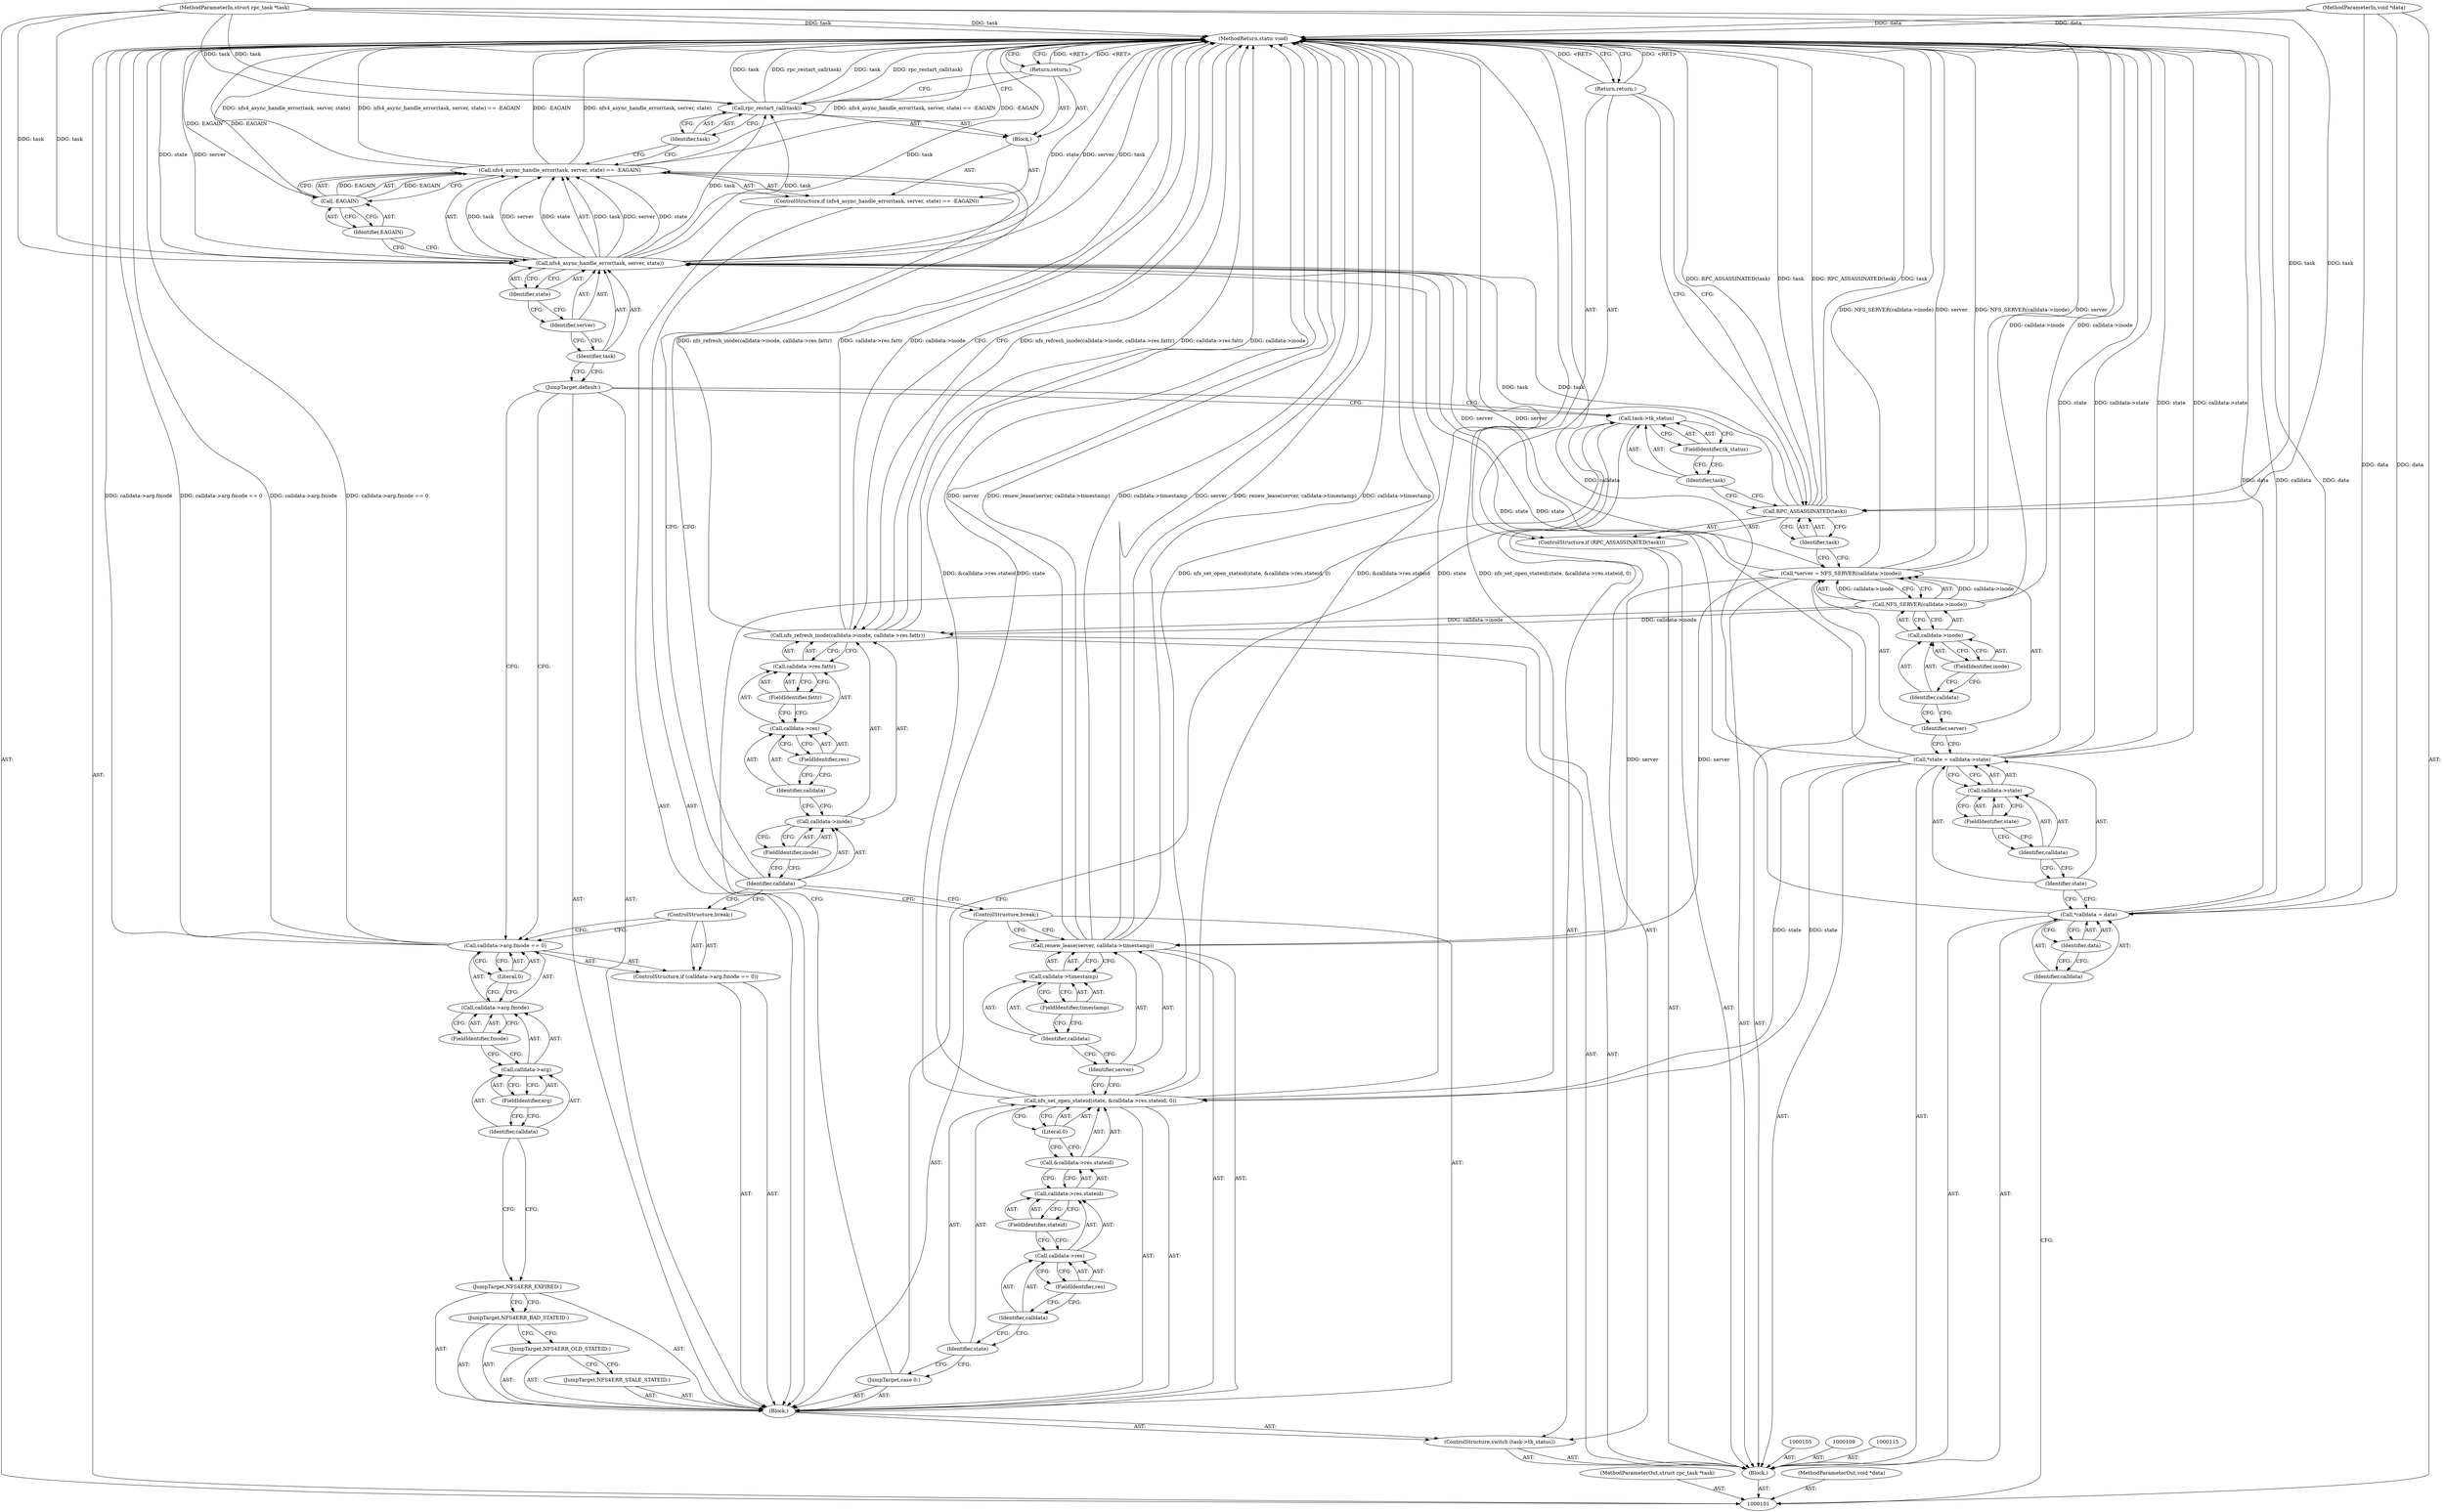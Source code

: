digraph "0_linux_dc0b027dfadfcb8a5504f7d8052754bf8d501ab9_6" {
"1000182" [label="(MethodReturn,static void)"];
"1000102" [label="(MethodParameterIn,struct rpc_task *task)"];
"1000255" [label="(MethodParameterOut,struct rpc_task *task)"];
"1000103" [label="(MethodParameterIn,void *data)"];
"1000256" [label="(MethodParameterOut,void *data)"];
"1000126" [label="(ControlStructure,switch (task->tk_status))"];
"1000129" [label="(FieldIdentifier,tk_status)"];
"1000130" [label="(Block,)"];
"1000127" [label="(Call,task->tk_status)"];
"1000128" [label="(Identifier,task)"];
"1000131" [label="(JumpTarget,case 0:)"];
"1000133" [label="(Identifier,state)"];
"1000132" [label="(Call,nfs_set_open_stateid(state, &calldata->res.stateid, 0))"];
"1000134" [label="(Call,&calldata->res.stateid)"];
"1000135" [label="(Call,calldata->res.stateid)"];
"1000136" [label="(Call,calldata->res)"];
"1000137" [label="(Identifier,calldata)"];
"1000138" [label="(FieldIdentifier,res)"];
"1000139" [label="(FieldIdentifier,stateid)"];
"1000140" [label="(Literal,0)"];
"1000142" [label="(Identifier,server)"];
"1000143" [label="(Call,calldata->timestamp)"];
"1000144" [label="(Identifier,calldata)"];
"1000141" [label="(Call,renew_lease(server, calldata->timestamp))"];
"1000145" [label="(FieldIdentifier,timestamp)"];
"1000146" [label="(ControlStructure,break;)"];
"1000147" [label="(JumpTarget,NFS4ERR_STALE_STATEID:)"];
"1000148" [label="(JumpTarget,NFS4ERR_OLD_STATEID:)"];
"1000149" [label="(JumpTarget,NFS4ERR_BAD_STATEID:)"];
"1000104" [label="(Block,)"];
"1000150" [label="(JumpTarget,NFS4ERR_EXPIRED:)"];
"1000156" [label="(FieldIdentifier,arg)"];
"1000157" [label="(FieldIdentifier,fmode)"];
"1000151" [label="(ControlStructure,if (calldata->arg.fmode == 0))"];
"1000158" [label="(Literal,0)"];
"1000152" [label="(Call,calldata->arg.fmode == 0)"];
"1000153" [label="(Call,calldata->arg.fmode)"];
"1000154" [label="(Call,calldata->arg)"];
"1000155" [label="(Identifier,calldata)"];
"1000159" [label="(ControlStructure,break;)"];
"1000160" [label="(JumpTarget,default:)"];
"1000164" [label="(Identifier,task)"];
"1000165" [label="(Identifier,server)"];
"1000161" [label="(ControlStructure,if (nfs4_async_handle_error(task, server, state) == -EAGAIN))"];
"1000166" [label="(Identifier,state)"];
"1000167" [label="(Call,-EAGAIN)"];
"1000168" [label="(Identifier,EAGAIN)"];
"1000169" [label="(Block,)"];
"1000162" [label="(Call,nfs4_async_handle_error(task, server, state) == -EAGAIN)"];
"1000163" [label="(Call,nfs4_async_handle_error(task, server, state))"];
"1000171" [label="(Identifier,task)"];
"1000170" [label="(Call,rpc_restart_call(task))"];
"1000172" [label="(Return,return;)"];
"1000173" [label="(Call,nfs_refresh_inode(calldata->inode, calldata->res.fattr))"];
"1000174" [label="(Call,calldata->inode)"];
"1000175" [label="(Identifier,calldata)"];
"1000176" [label="(FieldIdentifier,inode)"];
"1000177" [label="(Call,calldata->res.fattr)"];
"1000178" [label="(Call,calldata->res)"];
"1000179" [label="(Identifier,calldata)"];
"1000180" [label="(FieldIdentifier,res)"];
"1000181" [label="(FieldIdentifier,fattr)"];
"1000106" [label="(Call,*calldata = data)"];
"1000107" [label="(Identifier,calldata)"];
"1000108" [label="(Identifier,data)"];
"1000110" [label="(Call,*state = calldata->state)"];
"1000111" [label="(Identifier,state)"];
"1000112" [label="(Call,calldata->state)"];
"1000113" [label="(Identifier,calldata)"];
"1000114" [label="(FieldIdentifier,state)"];
"1000116" [label="(Call,*server = NFS_SERVER(calldata->inode))"];
"1000117" [label="(Identifier,server)"];
"1000118" [label="(Call,NFS_SERVER(calldata->inode))"];
"1000119" [label="(Call,calldata->inode)"];
"1000120" [label="(Identifier,calldata)"];
"1000121" [label="(FieldIdentifier,inode)"];
"1000122" [label="(ControlStructure,if (RPC_ASSASSINATED(task)))"];
"1000124" [label="(Identifier,task)"];
"1000123" [label="(Call,RPC_ASSASSINATED(task))"];
"1000125" [label="(Return,return;)"];
"1000182" -> "1000101"  [label="AST: "];
"1000182" -> "1000125"  [label="CFG: "];
"1000182" -> "1000172"  [label="CFG: "];
"1000182" -> "1000173"  [label="CFG: "];
"1000125" -> "1000182"  [label="DDG: <RET>"];
"1000172" -> "1000182"  [label="DDG: <RET>"];
"1000116" -> "1000182"  [label="DDG: server"];
"1000116" -> "1000182"  [label="DDG: NFS_SERVER(calldata->inode)"];
"1000141" -> "1000182"  [label="DDG: server"];
"1000141" -> "1000182"  [label="DDG: renew_lease(server, calldata->timestamp)"];
"1000141" -> "1000182"  [label="DDG: calldata->timestamp"];
"1000106" -> "1000182"  [label="DDG: data"];
"1000106" -> "1000182"  [label="DDG: calldata"];
"1000152" -> "1000182"  [label="DDG: calldata->arg.fmode"];
"1000152" -> "1000182"  [label="DDG: calldata->arg.fmode == 0"];
"1000118" -> "1000182"  [label="DDG: calldata->inode"];
"1000167" -> "1000182"  [label="DDG: EAGAIN"];
"1000163" -> "1000182"  [label="DDG: task"];
"1000163" -> "1000182"  [label="DDG: state"];
"1000163" -> "1000182"  [label="DDG: server"];
"1000123" -> "1000182"  [label="DDG: RPC_ASSASSINATED(task)"];
"1000123" -> "1000182"  [label="DDG: task"];
"1000132" -> "1000182"  [label="DDG: nfs_set_open_stateid(state, &calldata->res.stateid, 0)"];
"1000132" -> "1000182"  [label="DDG: &calldata->res.stateid"];
"1000132" -> "1000182"  [label="DDG: state"];
"1000103" -> "1000182"  [label="DDG: data"];
"1000162" -> "1000182"  [label="DDG: -EAGAIN"];
"1000162" -> "1000182"  [label="DDG: nfs4_async_handle_error(task, server, state)"];
"1000162" -> "1000182"  [label="DDG: nfs4_async_handle_error(task, server, state) == -EAGAIN"];
"1000102" -> "1000182"  [label="DDG: task"];
"1000110" -> "1000182"  [label="DDG: calldata->state"];
"1000110" -> "1000182"  [label="DDG: state"];
"1000173" -> "1000182"  [label="DDG: nfs_refresh_inode(calldata->inode, calldata->res.fattr)"];
"1000173" -> "1000182"  [label="DDG: calldata->res.fattr"];
"1000173" -> "1000182"  [label="DDG: calldata->inode"];
"1000170" -> "1000182"  [label="DDG: task"];
"1000170" -> "1000182"  [label="DDG: rpc_restart_call(task)"];
"1000102" -> "1000101"  [label="AST: "];
"1000102" -> "1000182"  [label="DDG: task"];
"1000102" -> "1000123"  [label="DDG: task"];
"1000102" -> "1000163"  [label="DDG: task"];
"1000102" -> "1000170"  [label="DDG: task"];
"1000255" -> "1000101"  [label="AST: "];
"1000103" -> "1000101"  [label="AST: "];
"1000103" -> "1000182"  [label="DDG: data"];
"1000103" -> "1000106"  [label="DDG: data"];
"1000256" -> "1000101"  [label="AST: "];
"1000126" -> "1000104"  [label="AST: "];
"1000127" -> "1000126"  [label="AST: "];
"1000130" -> "1000126"  [label="AST: "];
"1000129" -> "1000127"  [label="AST: "];
"1000129" -> "1000128"  [label="CFG: "];
"1000127" -> "1000129"  [label="CFG: "];
"1000130" -> "1000126"  [label="AST: "];
"1000131" -> "1000130"  [label="AST: "];
"1000132" -> "1000130"  [label="AST: "];
"1000141" -> "1000130"  [label="AST: "];
"1000146" -> "1000130"  [label="AST: "];
"1000147" -> "1000130"  [label="AST: "];
"1000148" -> "1000130"  [label="AST: "];
"1000149" -> "1000130"  [label="AST: "];
"1000150" -> "1000130"  [label="AST: "];
"1000151" -> "1000130"  [label="AST: "];
"1000160" -> "1000130"  [label="AST: "];
"1000161" -> "1000130"  [label="AST: "];
"1000127" -> "1000126"  [label="AST: "];
"1000127" -> "1000129"  [label="CFG: "];
"1000128" -> "1000127"  [label="AST: "];
"1000129" -> "1000127"  [label="AST: "];
"1000131" -> "1000127"  [label="CFG: "];
"1000160" -> "1000127"  [label="CFG: "];
"1000128" -> "1000127"  [label="AST: "];
"1000128" -> "1000123"  [label="CFG: "];
"1000129" -> "1000128"  [label="CFG: "];
"1000131" -> "1000130"  [label="AST: "];
"1000131" -> "1000127"  [label="CFG: "];
"1000133" -> "1000131"  [label="CFG: "];
"1000133" -> "1000132"  [label="AST: "];
"1000133" -> "1000131"  [label="CFG: "];
"1000137" -> "1000133"  [label="CFG: "];
"1000132" -> "1000130"  [label="AST: "];
"1000132" -> "1000140"  [label="CFG: "];
"1000133" -> "1000132"  [label="AST: "];
"1000134" -> "1000132"  [label="AST: "];
"1000140" -> "1000132"  [label="AST: "];
"1000142" -> "1000132"  [label="CFG: "];
"1000132" -> "1000182"  [label="DDG: nfs_set_open_stateid(state, &calldata->res.stateid, 0)"];
"1000132" -> "1000182"  [label="DDG: &calldata->res.stateid"];
"1000132" -> "1000182"  [label="DDG: state"];
"1000110" -> "1000132"  [label="DDG: state"];
"1000134" -> "1000132"  [label="AST: "];
"1000134" -> "1000135"  [label="CFG: "];
"1000135" -> "1000134"  [label="AST: "];
"1000140" -> "1000134"  [label="CFG: "];
"1000135" -> "1000134"  [label="AST: "];
"1000135" -> "1000139"  [label="CFG: "];
"1000136" -> "1000135"  [label="AST: "];
"1000139" -> "1000135"  [label="AST: "];
"1000134" -> "1000135"  [label="CFG: "];
"1000136" -> "1000135"  [label="AST: "];
"1000136" -> "1000138"  [label="CFG: "];
"1000137" -> "1000136"  [label="AST: "];
"1000138" -> "1000136"  [label="AST: "];
"1000139" -> "1000136"  [label="CFG: "];
"1000137" -> "1000136"  [label="AST: "];
"1000137" -> "1000133"  [label="CFG: "];
"1000138" -> "1000137"  [label="CFG: "];
"1000138" -> "1000136"  [label="AST: "];
"1000138" -> "1000137"  [label="CFG: "];
"1000136" -> "1000138"  [label="CFG: "];
"1000139" -> "1000135"  [label="AST: "];
"1000139" -> "1000136"  [label="CFG: "];
"1000135" -> "1000139"  [label="CFG: "];
"1000140" -> "1000132"  [label="AST: "];
"1000140" -> "1000134"  [label="CFG: "];
"1000132" -> "1000140"  [label="CFG: "];
"1000142" -> "1000141"  [label="AST: "];
"1000142" -> "1000132"  [label="CFG: "];
"1000144" -> "1000142"  [label="CFG: "];
"1000143" -> "1000141"  [label="AST: "];
"1000143" -> "1000145"  [label="CFG: "];
"1000144" -> "1000143"  [label="AST: "];
"1000145" -> "1000143"  [label="AST: "];
"1000141" -> "1000143"  [label="CFG: "];
"1000144" -> "1000143"  [label="AST: "];
"1000144" -> "1000142"  [label="CFG: "];
"1000145" -> "1000144"  [label="CFG: "];
"1000141" -> "1000130"  [label="AST: "];
"1000141" -> "1000143"  [label="CFG: "];
"1000142" -> "1000141"  [label="AST: "];
"1000143" -> "1000141"  [label="AST: "];
"1000146" -> "1000141"  [label="CFG: "];
"1000141" -> "1000182"  [label="DDG: server"];
"1000141" -> "1000182"  [label="DDG: renew_lease(server, calldata->timestamp)"];
"1000141" -> "1000182"  [label="DDG: calldata->timestamp"];
"1000116" -> "1000141"  [label="DDG: server"];
"1000145" -> "1000143"  [label="AST: "];
"1000145" -> "1000144"  [label="CFG: "];
"1000143" -> "1000145"  [label="CFG: "];
"1000146" -> "1000130"  [label="AST: "];
"1000146" -> "1000141"  [label="CFG: "];
"1000175" -> "1000146"  [label="CFG: "];
"1000147" -> "1000130"  [label="AST: "];
"1000148" -> "1000147"  [label="CFG: "];
"1000148" -> "1000130"  [label="AST: "];
"1000148" -> "1000147"  [label="CFG: "];
"1000149" -> "1000148"  [label="CFG: "];
"1000149" -> "1000130"  [label="AST: "];
"1000149" -> "1000148"  [label="CFG: "];
"1000150" -> "1000149"  [label="CFG: "];
"1000104" -> "1000101"  [label="AST: "];
"1000105" -> "1000104"  [label="AST: "];
"1000106" -> "1000104"  [label="AST: "];
"1000109" -> "1000104"  [label="AST: "];
"1000110" -> "1000104"  [label="AST: "];
"1000115" -> "1000104"  [label="AST: "];
"1000116" -> "1000104"  [label="AST: "];
"1000122" -> "1000104"  [label="AST: "];
"1000126" -> "1000104"  [label="AST: "];
"1000173" -> "1000104"  [label="AST: "];
"1000150" -> "1000130"  [label="AST: "];
"1000150" -> "1000149"  [label="CFG: "];
"1000155" -> "1000150"  [label="CFG: "];
"1000156" -> "1000154"  [label="AST: "];
"1000156" -> "1000155"  [label="CFG: "];
"1000154" -> "1000156"  [label="CFG: "];
"1000157" -> "1000153"  [label="AST: "];
"1000157" -> "1000154"  [label="CFG: "];
"1000153" -> "1000157"  [label="CFG: "];
"1000151" -> "1000130"  [label="AST: "];
"1000152" -> "1000151"  [label="AST: "];
"1000159" -> "1000151"  [label="AST: "];
"1000158" -> "1000152"  [label="AST: "];
"1000158" -> "1000153"  [label="CFG: "];
"1000152" -> "1000158"  [label="CFG: "];
"1000152" -> "1000151"  [label="AST: "];
"1000152" -> "1000158"  [label="CFG: "];
"1000153" -> "1000152"  [label="AST: "];
"1000158" -> "1000152"  [label="AST: "];
"1000159" -> "1000152"  [label="CFG: "];
"1000160" -> "1000152"  [label="CFG: "];
"1000152" -> "1000182"  [label="DDG: calldata->arg.fmode"];
"1000152" -> "1000182"  [label="DDG: calldata->arg.fmode == 0"];
"1000153" -> "1000152"  [label="AST: "];
"1000153" -> "1000157"  [label="CFG: "];
"1000154" -> "1000153"  [label="AST: "];
"1000157" -> "1000153"  [label="AST: "];
"1000158" -> "1000153"  [label="CFG: "];
"1000154" -> "1000153"  [label="AST: "];
"1000154" -> "1000156"  [label="CFG: "];
"1000155" -> "1000154"  [label="AST: "];
"1000156" -> "1000154"  [label="AST: "];
"1000157" -> "1000154"  [label="CFG: "];
"1000155" -> "1000154"  [label="AST: "];
"1000155" -> "1000150"  [label="CFG: "];
"1000156" -> "1000155"  [label="CFG: "];
"1000159" -> "1000151"  [label="AST: "];
"1000159" -> "1000152"  [label="CFG: "];
"1000175" -> "1000159"  [label="CFG: "];
"1000160" -> "1000130"  [label="AST: "];
"1000160" -> "1000127"  [label="CFG: "];
"1000160" -> "1000152"  [label="CFG: "];
"1000164" -> "1000160"  [label="CFG: "];
"1000164" -> "1000163"  [label="AST: "];
"1000164" -> "1000160"  [label="CFG: "];
"1000165" -> "1000164"  [label="CFG: "];
"1000165" -> "1000163"  [label="AST: "];
"1000165" -> "1000164"  [label="CFG: "];
"1000166" -> "1000165"  [label="CFG: "];
"1000161" -> "1000130"  [label="AST: "];
"1000162" -> "1000161"  [label="AST: "];
"1000169" -> "1000161"  [label="AST: "];
"1000166" -> "1000163"  [label="AST: "];
"1000166" -> "1000165"  [label="CFG: "];
"1000163" -> "1000166"  [label="CFG: "];
"1000167" -> "1000162"  [label="AST: "];
"1000167" -> "1000168"  [label="CFG: "];
"1000168" -> "1000167"  [label="AST: "];
"1000162" -> "1000167"  [label="CFG: "];
"1000167" -> "1000182"  [label="DDG: EAGAIN"];
"1000167" -> "1000162"  [label="DDG: EAGAIN"];
"1000168" -> "1000167"  [label="AST: "];
"1000168" -> "1000163"  [label="CFG: "];
"1000167" -> "1000168"  [label="CFG: "];
"1000169" -> "1000161"  [label="AST: "];
"1000170" -> "1000169"  [label="AST: "];
"1000172" -> "1000169"  [label="AST: "];
"1000162" -> "1000161"  [label="AST: "];
"1000162" -> "1000167"  [label="CFG: "];
"1000163" -> "1000162"  [label="AST: "];
"1000167" -> "1000162"  [label="AST: "];
"1000171" -> "1000162"  [label="CFG: "];
"1000175" -> "1000162"  [label="CFG: "];
"1000162" -> "1000182"  [label="DDG: -EAGAIN"];
"1000162" -> "1000182"  [label="DDG: nfs4_async_handle_error(task, server, state)"];
"1000162" -> "1000182"  [label="DDG: nfs4_async_handle_error(task, server, state) == -EAGAIN"];
"1000163" -> "1000162"  [label="DDG: task"];
"1000163" -> "1000162"  [label="DDG: server"];
"1000163" -> "1000162"  [label="DDG: state"];
"1000167" -> "1000162"  [label="DDG: EAGAIN"];
"1000163" -> "1000162"  [label="AST: "];
"1000163" -> "1000166"  [label="CFG: "];
"1000164" -> "1000163"  [label="AST: "];
"1000165" -> "1000163"  [label="AST: "];
"1000166" -> "1000163"  [label="AST: "];
"1000168" -> "1000163"  [label="CFG: "];
"1000163" -> "1000182"  [label="DDG: task"];
"1000163" -> "1000182"  [label="DDG: state"];
"1000163" -> "1000182"  [label="DDG: server"];
"1000163" -> "1000162"  [label="DDG: task"];
"1000163" -> "1000162"  [label="DDG: server"];
"1000163" -> "1000162"  [label="DDG: state"];
"1000123" -> "1000163"  [label="DDG: task"];
"1000102" -> "1000163"  [label="DDG: task"];
"1000116" -> "1000163"  [label="DDG: server"];
"1000110" -> "1000163"  [label="DDG: state"];
"1000163" -> "1000170"  [label="DDG: task"];
"1000171" -> "1000170"  [label="AST: "];
"1000171" -> "1000162"  [label="CFG: "];
"1000170" -> "1000171"  [label="CFG: "];
"1000170" -> "1000169"  [label="AST: "];
"1000170" -> "1000171"  [label="CFG: "];
"1000171" -> "1000170"  [label="AST: "];
"1000172" -> "1000170"  [label="CFG: "];
"1000170" -> "1000182"  [label="DDG: task"];
"1000170" -> "1000182"  [label="DDG: rpc_restart_call(task)"];
"1000163" -> "1000170"  [label="DDG: task"];
"1000102" -> "1000170"  [label="DDG: task"];
"1000172" -> "1000169"  [label="AST: "];
"1000172" -> "1000170"  [label="CFG: "];
"1000182" -> "1000172"  [label="CFG: "];
"1000172" -> "1000182"  [label="DDG: <RET>"];
"1000173" -> "1000104"  [label="AST: "];
"1000173" -> "1000177"  [label="CFG: "];
"1000174" -> "1000173"  [label="AST: "];
"1000177" -> "1000173"  [label="AST: "];
"1000182" -> "1000173"  [label="CFG: "];
"1000173" -> "1000182"  [label="DDG: nfs_refresh_inode(calldata->inode, calldata->res.fattr)"];
"1000173" -> "1000182"  [label="DDG: calldata->res.fattr"];
"1000173" -> "1000182"  [label="DDG: calldata->inode"];
"1000118" -> "1000173"  [label="DDG: calldata->inode"];
"1000174" -> "1000173"  [label="AST: "];
"1000174" -> "1000176"  [label="CFG: "];
"1000175" -> "1000174"  [label="AST: "];
"1000176" -> "1000174"  [label="AST: "];
"1000179" -> "1000174"  [label="CFG: "];
"1000175" -> "1000174"  [label="AST: "];
"1000175" -> "1000146"  [label="CFG: "];
"1000175" -> "1000159"  [label="CFG: "];
"1000175" -> "1000162"  [label="CFG: "];
"1000176" -> "1000175"  [label="CFG: "];
"1000176" -> "1000174"  [label="AST: "];
"1000176" -> "1000175"  [label="CFG: "];
"1000174" -> "1000176"  [label="CFG: "];
"1000177" -> "1000173"  [label="AST: "];
"1000177" -> "1000181"  [label="CFG: "];
"1000178" -> "1000177"  [label="AST: "];
"1000181" -> "1000177"  [label="AST: "];
"1000173" -> "1000177"  [label="CFG: "];
"1000178" -> "1000177"  [label="AST: "];
"1000178" -> "1000180"  [label="CFG: "];
"1000179" -> "1000178"  [label="AST: "];
"1000180" -> "1000178"  [label="AST: "];
"1000181" -> "1000178"  [label="CFG: "];
"1000179" -> "1000178"  [label="AST: "];
"1000179" -> "1000174"  [label="CFG: "];
"1000180" -> "1000179"  [label="CFG: "];
"1000180" -> "1000178"  [label="AST: "];
"1000180" -> "1000179"  [label="CFG: "];
"1000178" -> "1000180"  [label="CFG: "];
"1000181" -> "1000177"  [label="AST: "];
"1000181" -> "1000178"  [label="CFG: "];
"1000177" -> "1000181"  [label="CFG: "];
"1000106" -> "1000104"  [label="AST: "];
"1000106" -> "1000108"  [label="CFG: "];
"1000107" -> "1000106"  [label="AST: "];
"1000108" -> "1000106"  [label="AST: "];
"1000111" -> "1000106"  [label="CFG: "];
"1000106" -> "1000182"  [label="DDG: data"];
"1000106" -> "1000182"  [label="DDG: calldata"];
"1000103" -> "1000106"  [label="DDG: data"];
"1000107" -> "1000106"  [label="AST: "];
"1000107" -> "1000101"  [label="CFG: "];
"1000108" -> "1000107"  [label="CFG: "];
"1000108" -> "1000106"  [label="AST: "];
"1000108" -> "1000107"  [label="CFG: "];
"1000106" -> "1000108"  [label="CFG: "];
"1000110" -> "1000104"  [label="AST: "];
"1000110" -> "1000112"  [label="CFG: "];
"1000111" -> "1000110"  [label="AST: "];
"1000112" -> "1000110"  [label="AST: "];
"1000117" -> "1000110"  [label="CFG: "];
"1000110" -> "1000182"  [label="DDG: calldata->state"];
"1000110" -> "1000182"  [label="DDG: state"];
"1000110" -> "1000132"  [label="DDG: state"];
"1000110" -> "1000163"  [label="DDG: state"];
"1000111" -> "1000110"  [label="AST: "];
"1000111" -> "1000106"  [label="CFG: "];
"1000113" -> "1000111"  [label="CFG: "];
"1000112" -> "1000110"  [label="AST: "];
"1000112" -> "1000114"  [label="CFG: "];
"1000113" -> "1000112"  [label="AST: "];
"1000114" -> "1000112"  [label="AST: "];
"1000110" -> "1000112"  [label="CFG: "];
"1000113" -> "1000112"  [label="AST: "];
"1000113" -> "1000111"  [label="CFG: "];
"1000114" -> "1000113"  [label="CFG: "];
"1000114" -> "1000112"  [label="AST: "];
"1000114" -> "1000113"  [label="CFG: "];
"1000112" -> "1000114"  [label="CFG: "];
"1000116" -> "1000104"  [label="AST: "];
"1000116" -> "1000118"  [label="CFG: "];
"1000117" -> "1000116"  [label="AST: "];
"1000118" -> "1000116"  [label="AST: "];
"1000124" -> "1000116"  [label="CFG: "];
"1000116" -> "1000182"  [label="DDG: server"];
"1000116" -> "1000182"  [label="DDG: NFS_SERVER(calldata->inode)"];
"1000118" -> "1000116"  [label="DDG: calldata->inode"];
"1000116" -> "1000141"  [label="DDG: server"];
"1000116" -> "1000163"  [label="DDG: server"];
"1000117" -> "1000116"  [label="AST: "];
"1000117" -> "1000110"  [label="CFG: "];
"1000120" -> "1000117"  [label="CFG: "];
"1000118" -> "1000116"  [label="AST: "];
"1000118" -> "1000119"  [label="CFG: "];
"1000119" -> "1000118"  [label="AST: "];
"1000116" -> "1000118"  [label="CFG: "];
"1000118" -> "1000182"  [label="DDG: calldata->inode"];
"1000118" -> "1000116"  [label="DDG: calldata->inode"];
"1000118" -> "1000173"  [label="DDG: calldata->inode"];
"1000119" -> "1000118"  [label="AST: "];
"1000119" -> "1000121"  [label="CFG: "];
"1000120" -> "1000119"  [label="AST: "];
"1000121" -> "1000119"  [label="AST: "];
"1000118" -> "1000119"  [label="CFG: "];
"1000120" -> "1000119"  [label="AST: "];
"1000120" -> "1000117"  [label="CFG: "];
"1000121" -> "1000120"  [label="CFG: "];
"1000121" -> "1000119"  [label="AST: "];
"1000121" -> "1000120"  [label="CFG: "];
"1000119" -> "1000121"  [label="CFG: "];
"1000122" -> "1000104"  [label="AST: "];
"1000123" -> "1000122"  [label="AST: "];
"1000125" -> "1000122"  [label="AST: "];
"1000124" -> "1000123"  [label="AST: "];
"1000124" -> "1000116"  [label="CFG: "];
"1000123" -> "1000124"  [label="CFG: "];
"1000123" -> "1000122"  [label="AST: "];
"1000123" -> "1000124"  [label="CFG: "];
"1000124" -> "1000123"  [label="AST: "];
"1000125" -> "1000123"  [label="CFG: "];
"1000128" -> "1000123"  [label="CFG: "];
"1000123" -> "1000182"  [label="DDG: RPC_ASSASSINATED(task)"];
"1000123" -> "1000182"  [label="DDG: task"];
"1000102" -> "1000123"  [label="DDG: task"];
"1000123" -> "1000163"  [label="DDG: task"];
"1000125" -> "1000122"  [label="AST: "];
"1000125" -> "1000123"  [label="CFG: "];
"1000182" -> "1000125"  [label="CFG: "];
"1000125" -> "1000182"  [label="DDG: <RET>"];
}
